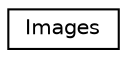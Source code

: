 digraph "Graphical Class Hierarchy"
{
 // INTERACTIVE_SVG=YES
  edge [fontname="Helvetica",fontsize="10",labelfontname="Helvetica",labelfontsize="10"];
  node [fontname="Helvetica",fontsize="10",shape=record];
  rankdir="LR";
  Node1 [label="Images",height=0.2,width=0.4,color="black", fillcolor="white", style="filled",URL="$d7/d62/class_images.html",tooltip="A class with simple static image manipulation operations. "];
}
